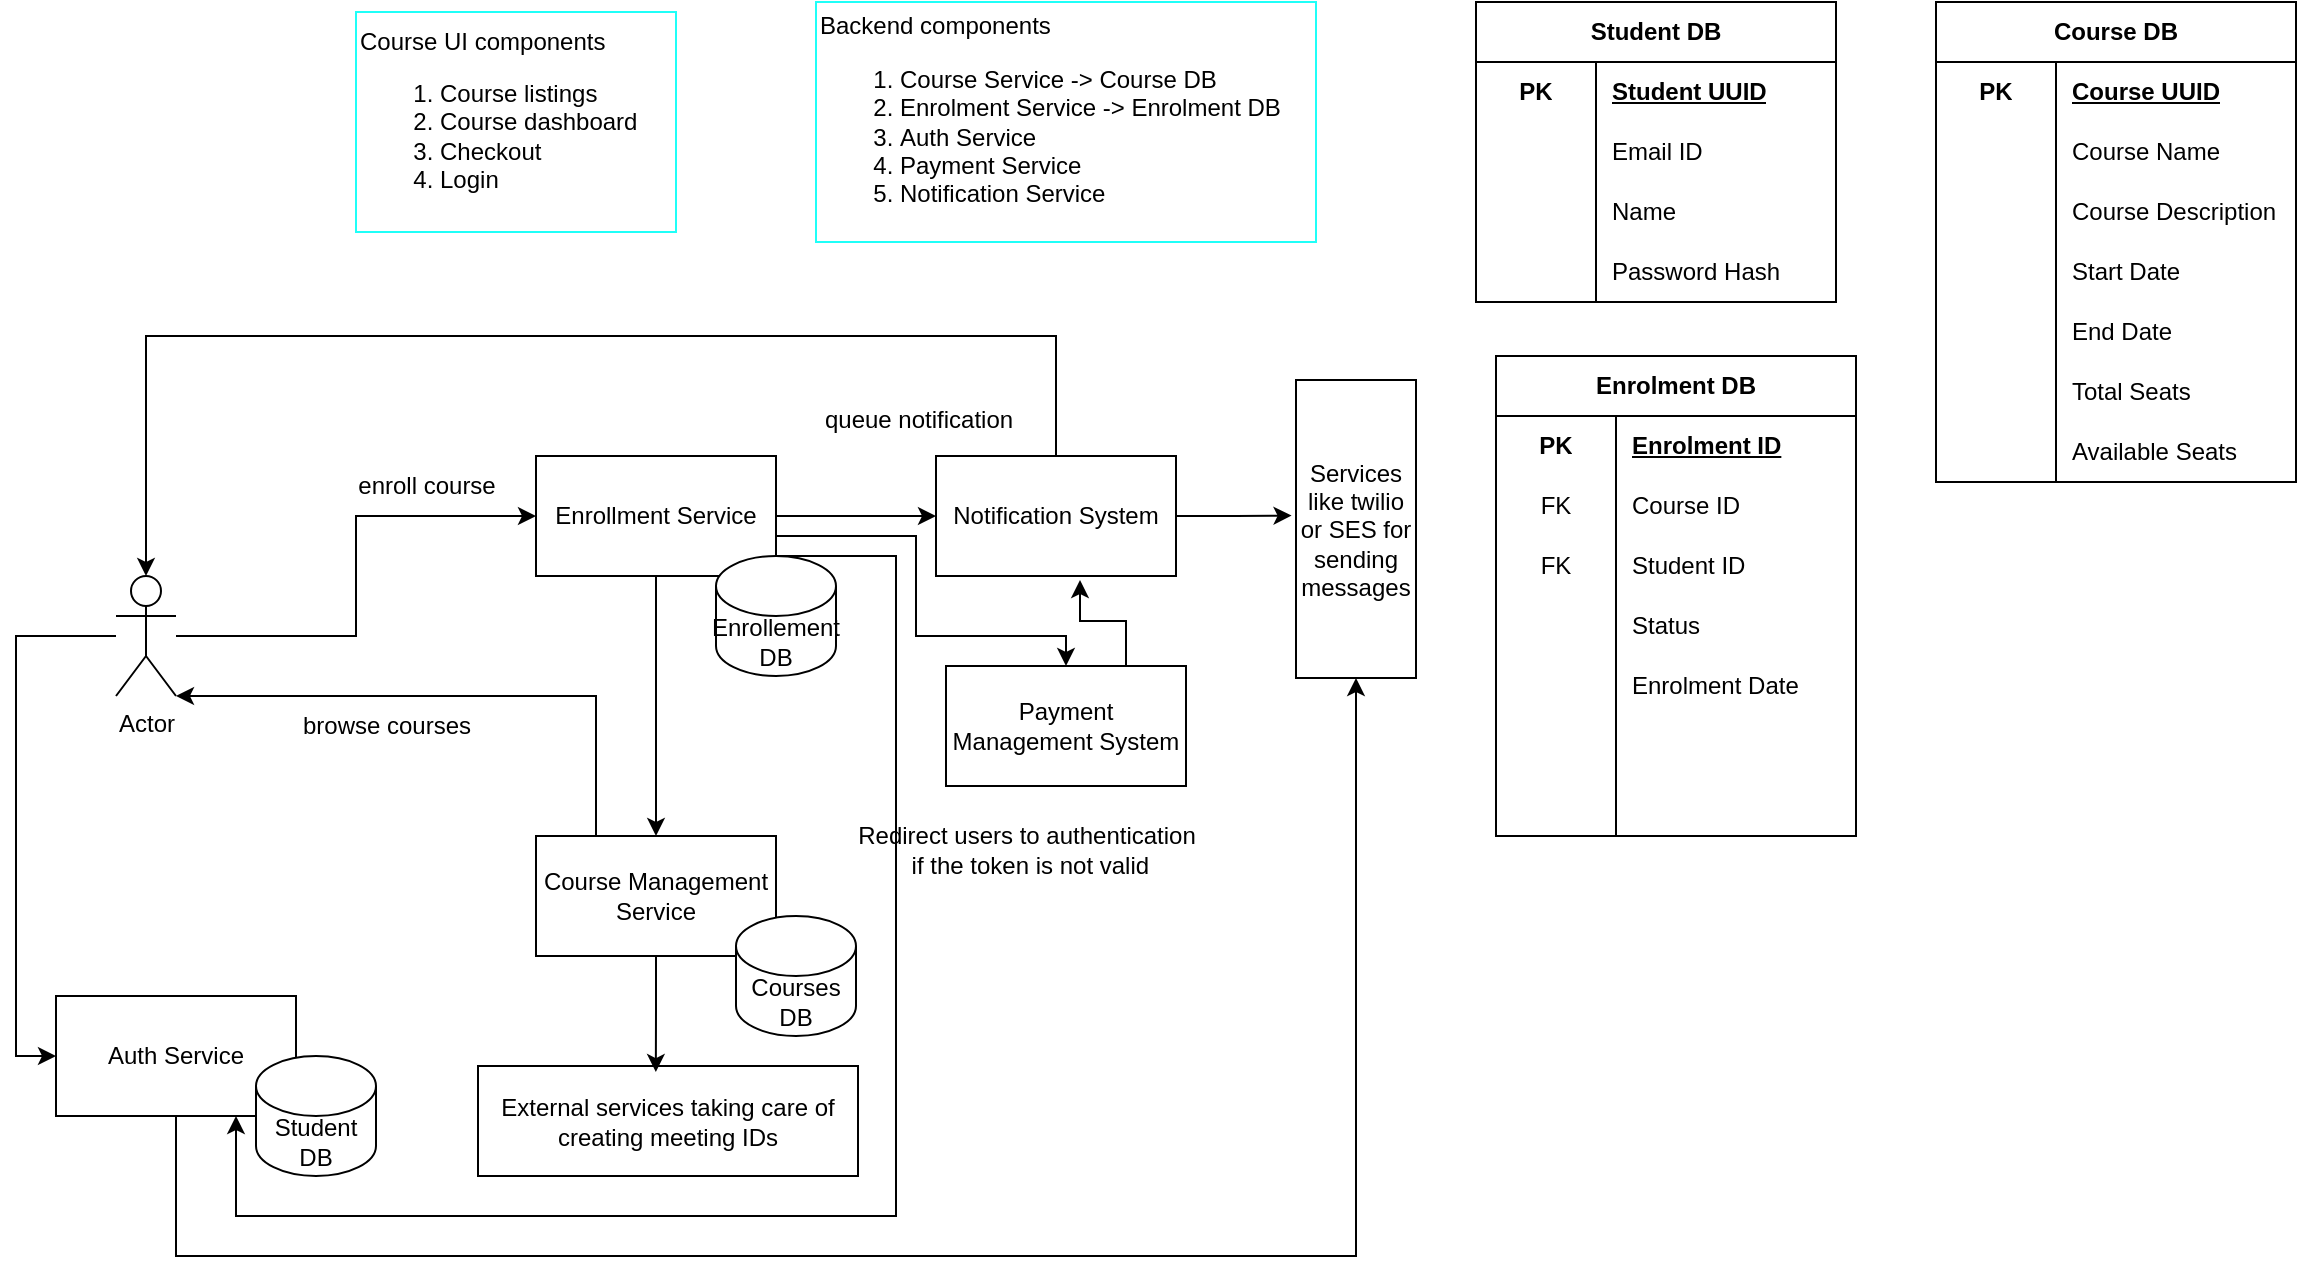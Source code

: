 <mxfile version="24.8.6">
  <diagram name="Page-1" id="m7iHzihGbG0gObyQ4w-n">
    <mxGraphModel dx="1985" dy="665" grid="1" gridSize="10" guides="1" tooltips="1" connect="1" arrows="1" fold="1" page="1" pageScale="1" pageWidth="827" pageHeight="1169" math="0" shadow="0">
      <root>
        <mxCell id="0" />
        <mxCell id="1" parent="0" />
        <mxCell id="3XhUzOHjpU7zTOnsgZtM-4" value="Course UI components&lt;div&gt;&lt;ol&gt;&lt;li&gt;Course listings&lt;/li&gt;&lt;li&gt;Course dashboard&lt;/li&gt;&lt;li&gt;Checkout&lt;/li&gt;&lt;li&gt;Login&lt;/li&gt;&lt;/ol&gt;&lt;/div&gt;" style="text;html=1;align=left;verticalAlign=middle;resizable=0;points=[];autosize=1;strokeColor=#1FFFF8;fillColor=none;" vertex="1" parent="1">
          <mxGeometry x="30" y="28" width="160" height="110" as="geometry" />
        </mxCell>
        <mxCell id="3XhUzOHjpU7zTOnsgZtM-5" value="Backend components&lt;div&gt;&lt;ol&gt;&lt;li&gt;Course Service -&amp;gt; Course DB&lt;/li&gt;&lt;li&gt;Enrolment Service -&amp;gt; Enrolment DB&lt;/li&gt;&lt;li&gt;Auth Service&lt;/li&gt;&lt;li&gt;Payment Service&lt;/li&gt;&lt;li&gt;Notification Service&lt;/li&gt;&lt;/ol&gt;&lt;/div&gt;" style="text;html=1;align=left;verticalAlign=middle;resizable=0;points=[];autosize=1;strokeColor=#1FFFF8;fillColor=none;" vertex="1" parent="1">
          <mxGeometry x="260" y="23" width="250" height="120" as="geometry" />
        </mxCell>
        <mxCell id="3XhUzOHjpU7zTOnsgZtM-14" value="Student DB" style="shape=table;startSize=30;container=1;collapsible=1;childLayout=tableLayout;fixedRows=1;rowLines=0;fontStyle=1;align=center;resizeLast=1;html=1;whiteSpace=wrap;" vertex="1" parent="1">
          <mxGeometry x="590" y="23" width="180" height="150" as="geometry" />
        </mxCell>
        <mxCell id="3XhUzOHjpU7zTOnsgZtM-15" value="" style="shape=tableRow;horizontal=0;startSize=0;swimlaneHead=0;swimlaneBody=0;fillColor=none;collapsible=0;dropTarget=0;points=[[0,0.5],[1,0.5]];portConstraint=eastwest;top=0;left=0;right=0;bottom=0;html=1;" vertex="1" parent="3XhUzOHjpU7zTOnsgZtM-14">
          <mxGeometry y="30" width="180" height="30" as="geometry" />
        </mxCell>
        <mxCell id="3XhUzOHjpU7zTOnsgZtM-16" value="PK" style="shape=partialRectangle;connectable=0;fillColor=none;top=0;left=0;bottom=0;right=0;fontStyle=1;overflow=hidden;html=1;whiteSpace=wrap;" vertex="1" parent="3XhUzOHjpU7zTOnsgZtM-15">
          <mxGeometry width="60" height="30" as="geometry">
            <mxRectangle width="60" height="30" as="alternateBounds" />
          </mxGeometry>
        </mxCell>
        <mxCell id="3XhUzOHjpU7zTOnsgZtM-17" value="Student UUID" style="shape=partialRectangle;connectable=0;fillColor=none;top=0;left=0;bottom=0;right=0;align=left;spacingLeft=6;fontStyle=5;overflow=hidden;html=1;whiteSpace=wrap;" vertex="1" parent="3XhUzOHjpU7zTOnsgZtM-15">
          <mxGeometry x="60" width="120" height="30" as="geometry">
            <mxRectangle width="120" height="30" as="alternateBounds" />
          </mxGeometry>
        </mxCell>
        <mxCell id="3XhUzOHjpU7zTOnsgZtM-21" value="" style="shape=tableRow;horizontal=0;startSize=0;swimlaneHead=0;swimlaneBody=0;fillColor=none;collapsible=0;dropTarget=0;points=[[0,0.5],[1,0.5]];portConstraint=eastwest;top=0;left=0;right=0;bottom=0;html=1;" vertex="1" parent="3XhUzOHjpU7zTOnsgZtM-14">
          <mxGeometry y="60" width="180" height="30" as="geometry" />
        </mxCell>
        <mxCell id="3XhUzOHjpU7zTOnsgZtM-22" value="" style="shape=partialRectangle;connectable=0;fillColor=none;top=0;left=0;bottom=0;right=0;editable=1;overflow=hidden;html=1;whiteSpace=wrap;" vertex="1" parent="3XhUzOHjpU7zTOnsgZtM-21">
          <mxGeometry width="60" height="30" as="geometry">
            <mxRectangle width="60" height="30" as="alternateBounds" />
          </mxGeometry>
        </mxCell>
        <mxCell id="3XhUzOHjpU7zTOnsgZtM-23" value="Email ID" style="shape=partialRectangle;connectable=0;fillColor=none;top=0;left=0;bottom=0;right=0;align=left;spacingLeft=6;overflow=hidden;html=1;whiteSpace=wrap;" vertex="1" parent="3XhUzOHjpU7zTOnsgZtM-21">
          <mxGeometry x="60" width="120" height="30" as="geometry">
            <mxRectangle width="120" height="30" as="alternateBounds" />
          </mxGeometry>
        </mxCell>
        <mxCell id="3XhUzOHjpU7zTOnsgZtM-24" value="" style="shape=tableRow;horizontal=0;startSize=0;swimlaneHead=0;swimlaneBody=0;fillColor=none;collapsible=0;dropTarget=0;points=[[0,0.5],[1,0.5]];portConstraint=eastwest;top=0;left=0;right=0;bottom=0;html=1;" vertex="1" parent="3XhUzOHjpU7zTOnsgZtM-14">
          <mxGeometry y="90" width="180" height="30" as="geometry" />
        </mxCell>
        <mxCell id="3XhUzOHjpU7zTOnsgZtM-25" value="" style="shape=partialRectangle;connectable=0;fillColor=none;top=0;left=0;bottom=0;right=0;editable=1;overflow=hidden;html=1;whiteSpace=wrap;" vertex="1" parent="3XhUzOHjpU7zTOnsgZtM-24">
          <mxGeometry width="60" height="30" as="geometry">
            <mxRectangle width="60" height="30" as="alternateBounds" />
          </mxGeometry>
        </mxCell>
        <mxCell id="3XhUzOHjpU7zTOnsgZtM-26" value="Name" style="shape=partialRectangle;connectable=0;fillColor=none;top=0;left=0;bottom=0;right=0;align=left;spacingLeft=6;overflow=hidden;html=1;whiteSpace=wrap;" vertex="1" parent="3XhUzOHjpU7zTOnsgZtM-24">
          <mxGeometry x="60" width="120" height="30" as="geometry">
            <mxRectangle width="120" height="30" as="alternateBounds" />
          </mxGeometry>
        </mxCell>
        <mxCell id="3XhUzOHjpU7zTOnsgZtM-29" style="shape=tableRow;horizontal=0;startSize=0;swimlaneHead=0;swimlaneBody=0;fillColor=none;collapsible=0;dropTarget=0;points=[[0,0.5],[1,0.5]];portConstraint=eastwest;top=0;left=0;right=0;bottom=0;html=1;" vertex="1" parent="3XhUzOHjpU7zTOnsgZtM-14">
          <mxGeometry y="120" width="180" height="30" as="geometry" />
        </mxCell>
        <mxCell id="3XhUzOHjpU7zTOnsgZtM-30" style="shape=partialRectangle;connectable=0;fillColor=none;top=0;left=0;bottom=0;right=0;editable=1;overflow=hidden;html=1;whiteSpace=wrap;" vertex="1" parent="3XhUzOHjpU7zTOnsgZtM-29">
          <mxGeometry width="60" height="30" as="geometry">
            <mxRectangle width="60" height="30" as="alternateBounds" />
          </mxGeometry>
        </mxCell>
        <mxCell id="3XhUzOHjpU7zTOnsgZtM-31" value="Password Hash" style="shape=partialRectangle;connectable=0;fillColor=none;top=0;left=0;bottom=0;right=0;align=left;spacingLeft=6;overflow=hidden;html=1;whiteSpace=wrap;" vertex="1" parent="3XhUzOHjpU7zTOnsgZtM-29">
          <mxGeometry x="60" width="120" height="30" as="geometry">
            <mxRectangle width="120" height="30" as="alternateBounds" />
          </mxGeometry>
        </mxCell>
        <mxCell id="3XhUzOHjpU7zTOnsgZtM-32" value="Course DB" style="shape=table;startSize=30;container=1;collapsible=1;childLayout=tableLayout;fixedRows=1;rowLines=0;fontStyle=1;align=center;resizeLast=1;html=1;whiteSpace=wrap;" vertex="1" parent="1">
          <mxGeometry x="820" y="23" width="180" height="240" as="geometry" />
        </mxCell>
        <mxCell id="3XhUzOHjpU7zTOnsgZtM-33" value="" style="shape=tableRow;horizontal=0;startSize=0;swimlaneHead=0;swimlaneBody=0;fillColor=none;collapsible=0;dropTarget=0;points=[[0,0.5],[1,0.5]];portConstraint=eastwest;top=0;left=0;right=0;bottom=0;html=1;" vertex="1" parent="3XhUzOHjpU7zTOnsgZtM-32">
          <mxGeometry y="30" width="180" height="30" as="geometry" />
        </mxCell>
        <mxCell id="3XhUzOHjpU7zTOnsgZtM-34" value="PK" style="shape=partialRectangle;connectable=0;fillColor=none;top=0;left=0;bottom=0;right=0;fontStyle=1;overflow=hidden;html=1;whiteSpace=wrap;" vertex="1" parent="3XhUzOHjpU7zTOnsgZtM-33">
          <mxGeometry width="60" height="30" as="geometry">
            <mxRectangle width="60" height="30" as="alternateBounds" />
          </mxGeometry>
        </mxCell>
        <mxCell id="3XhUzOHjpU7zTOnsgZtM-35" value="Course UUID" style="shape=partialRectangle;connectable=0;fillColor=none;top=0;left=0;bottom=0;right=0;align=left;spacingLeft=6;fontStyle=5;overflow=hidden;html=1;whiteSpace=wrap;" vertex="1" parent="3XhUzOHjpU7zTOnsgZtM-33">
          <mxGeometry x="60" width="120" height="30" as="geometry">
            <mxRectangle width="120" height="30" as="alternateBounds" />
          </mxGeometry>
        </mxCell>
        <mxCell id="3XhUzOHjpU7zTOnsgZtM-36" value="" style="shape=tableRow;horizontal=0;startSize=0;swimlaneHead=0;swimlaneBody=0;fillColor=none;collapsible=0;dropTarget=0;points=[[0,0.5],[1,0.5]];portConstraint=eastwest;top=0;left=0;right=0;bottom=0;html=1;" vertex="1" parent="3XhUzOHjpU7zTOnsgZtM-32">
          <mxGeometry y="60" width="180" height="30" as="geometry" />
        </mxCell>
        <mxCell id="3XhUzOHjpU7zTOnsgZtM-37" value="" style="shape=partialRectangle;connectable=0;fillColor=none;top=0;left=0;bottom=0;right=0;editable=1;overflow=hidden;html=1;whiteSpace=wrap;" vertex="1" parent="3XhUzOHjpU7zTOnsgZtM-36">
          <mxGeometry width="60" height="30" as="geometry">
            <mxRectangle width="60" height="30" as="alternateBounds" />
          </mxGeometry>
        </mxCell>
        <mxCell id="3XhUzOHjpU7zTOnsgZtM-38" value="Course Name" style="shape=partialRectangle;connectable=0;fillColor=none;top=0;left=0;bottom=0;right=0;align=left;spacingLeft=6;overflow=hidden;html=1;whiteSpace=wrap;" vertex="1" parent="3XhUzOHjpU7zTOnsgZtM-36">
          <mxGeometry x="60" width="120" height="30" as="geometry">
            <mxRectangle width="120" height="30" as="alternateBounds" />
          </mxGeometry>
        </mxCell>
        <mxCell id="3XhUzOHjpU7zTOnsgZtM-39" value="" style="shape=tableRow;horizontal=0;startSize=0;swimlaneHead=0;swimlaneBody=0;fillColor=none;collapsible=0;dropTarget=0;points=[[0,0.5],[1,0.5]];portConstraint=eastwest;top=0;left=0;right=0;bottom=0;html=1;" vertex="1" parent="3XhUzOHjpU7zTOnsgZtM-32">
          <mxGeometry y="90" width="180" height="30" as="geometry" />
        </mxCell>
        <mxCell id="3XhUzOHjpU7zTOnsgZtM-40" value="" style="shape=partialRectangle;connectable=0;fillColor=none;top=0;left=0;bottom=0;right=0;editable=1;overflow=hidden;html=1;whiteSpace=wrap;" vertex="1" parent="3XhUzOHjpU7zTOnsgZtM-39">
          <mxGeometry width="60" height="30" as="geometry">
            <mxRectangle width="60" height="30" as="alternateBounds" />
          </mxGeometry>
        </mxCell>
        <mxCell id="3XhUzOHjpU7zTOnsgZtM-41" value="Course Description" style="shape=partialRectangle;connectable=0;fillColor=none;top=0;left=0;bottom=0;right=0;align=left;spacingLeft=6;overflow=hidden;html=1;whiteSpace=wrap;" vertex="1" parent="3XhUzOHjpU7zTOnsgZtM-39">
          <mxGeometry x="60" width="120" height="30" as="geometry">
            <mxRectangle width="120" height="30" as="alternateBounds" />
          </mxGeometry>
        </mxCell>
        <mxCell id="3XhUzOHjpU7zTOnsgZtM-42" style="shape=tableRow;horizontal=0;startSize=0;swimlaneHead=0;swimlaneBody=0;fillColor=none;collapsible=0;dropTarget=0;points=[[0,0.5],[1,0.5]];portConstraint=eastwest;top=0;left=0;right=0;bottom=0;html=1;" vertex="1" parent="3XhUzOHjpU7zTOnsgZtM-32">
          <mxGeometry y="120" width="180" height="30" as="geometry" />
        </mxCell>
        <mxCell id="3XhUzOHjpU7zTOnsgZtM-43" style="shape=partialRectangle;connectable=0;fillColor=none;top=0;left=0;bottom=0;right=0;editable=1;overflow=hidden;html=1;whiteSpace=wrap;" vertex="1" parent="3XhUzOHjpU7zTOnsgZtM-42">
          <mxGeometry width="60" height="30" as="geometry">
            <mxRectangle width="60" height="30" as="alternateBounds" />
          </mxGeometry>
        </mxCell>
        <mxCell id="3XhUzOHjpU7zTOnsgZtM-44" value="Start Date" style="shape=partialRectangle;connectable=0;fillColor=none;top=0;left=0;bottom=0;right=0;align=left;spacingLeft=6;overflow=hidden;html=1;whiteSpace=wrap;" vertex="1" parent="3XhUzOHjpU7zTOnsgZtM-42">
          <mxGeometry x="60" width="120" height="30" as="geometry">
            <mxRectangle width="120" height="30" as="alternateBounds" />
          </mxGeometry>
        </mxCell>
        <mxCell id="3XhUzOHjpU7zTOnsgZtM-45" style="shape=tableRow;horizontal=0;startSize=0;swimlaneHead=0;swimlaneBody=0;fillColor=none;collapsible=0;dropTarget=0;points=[[0,0.5],[1,0.5]];portConstraint=eastwest;top=0;left=0;right=0;bottom=0;html=1;" vertex="1" parent="3XhUzOHjpU7zTOnsgZtM-32">
          <mxGeometry y="150" width="180" height="30" as="geometry" />
        </mxCell>
        <mxCell id="3XhUzOHjpU7zTOnsgZtM-46" style="shape=partialRectangle;connectable=0;fillColor=none;top=0;left=0;bottom=0;right=0;editable=1;overflow=hidden;html=1;whiteSpace=wrap;" vertex="1" parent="3XhUzOHjpU7zTOnsgZtM-45">
          <mxGeometry width="60" height="30" as="geometry">
            <mxRectangle width="60" height="30" as="alternateBounds" />
          </mxGeometry>
        </mxCell>
        <mxCell id="3XhUzOHjpU7zTOnsgZtM-47" value="End Date" style="shape=partialRectangle;connectable=0;fillColor=none;top=0;left=0;bottom=0;right=0;align=left;spacingLeft=6;overflow=hidden;html=1;whiteSpace=wrap;" vertex="1" parent="3XhUzOHjpU7zTOnsgZtM-45">
          <mxGeometry x="60" width="120" height="30" as="geometry">
            <mxRectangle width="120" height="30" as="alternateBounds" />
          </mxGeometry>
        </mxCell>
        <mxCell id="3XhUzOHjpU7zTOnsgZtM-51" style="shape=tableRow;horizontal=0;startSize=0;swimlaneHead=0;swimlaneBody=0;fillColor=none;collapsible=0;dropTarget=0;points=[[0,0.5],[1,0.5]];portConstraint=eastwest;top=0;left=0;right=0;bottom=0;html=1;" vertex="1" parent="3XhUzOHjpU7zTOnsgZtM-32">
          <mxGeometry y="180" width="180" height="30" as="geometry" />
        </mxCell>
        <mxCell id="3XhUzOHjpU7zTOnsgZtM-52" style="shape=partialRectangle;connectable=0;fillColor=none;top=0;left=0;bottom=0;right=0;editable=1;overflow=hidden;html=1;whiteSpace=wrap;" vertex="1" parent="3XhUzOHjpU7zTOnsgZtM-51">
          <mxGeometry width="60" height="30" as="geometry">
            <mxRectangle width="60" height="30" as="alternateBounds" />
          </mxGeometry>
        </mxCell>
        <mxCell id="3XhUzOHjpU7zTOnsgZtM-53" value="Total Seats" style="shape=partialRectangle;connectable=0;fillColor=none;top=0;left=0;bottom=0;right=0;align=left;spacingLeft=6;overflow=hidden;html=1;whiteSpace=wrap;" vertex="1" parent="3XhUzOHjpU7zTOnsgZtM-51">
          <mxGeometry x="60" width="120" height="30" as="geometry">
            <mxRectangle width="120" height="30" as="alternateBounds" />
          </mxGeometry>
        </mxCell>
        <mxCell id="3XhUzOHjpU7zTOnsgZtM-54" style="shape=tableRow;horizontal=0;startSize=0;swimlaneHead=0;swimlaneBody=0;fillColor=none;collapsible=0;dropTarget=0;points=[[0,0.5],[1,0.5]];portConstraint=eastwest;top=0;left=0;right=0;bottom=0;html=1;" vertex="1" parent="3XhUzOHjpU7zTOnsgZtM-32">
          <mxGeometry y="210" width="180" height="30" as="geometry" />
        </mxCell>
        <mxCell id="3XhUzOHjpU7zTOnsgZtM-55" style="shape=partialRectangle;connectable=0;fillColor=none;top=0;left=0;bottom=0;right=0;editable=1;overflow=hidden;html=1;whiteSpace=wrap;" vertex="1" parent="3XhUzOHjpU7zTOnsgZtM-54">
          <mxGeometry width="60" height="30" as="geometry">
            <mxRectangle width="60" height="30" as="alternateBounds" />
          </mxGeometry>
        </mxCell>
        <mxCell id="3XhUzOHjpU7zTOnsgZtM-56" value="Available Seats" style="shape=partialRectangle;connectable=0;fillColor=none;top=0;left=0;bottom=0;right=0;align=left;spacingLeft=6;overflow=hidden;html=1;whiteSpace=wrap;" vertex="1" parent="3XhUzOHjpU7zTOnsgZtM-54">
          <mxGeometry x="60" width="120" height="30" as="geometry">
            <mxRectangle width="120" height="30" as="alternateBounds" />
          </mxGeometry>
        </mxCell>
        <mxCell id="3XhUzOHjpU7zTOnsgZtM-57" value="Enrolment DB" style="shape=table;startSize=30;container=1;collapsible=1;childLayout=tableLayout;fixedRows=1;rowLines=0;fontStyle=1;align=center;resizeLast=1;html=1;whiteSpace=wrap;flipH=1;" vertex="1" parent="1">
          <mxGeometry x="600" y="200" width="180" height="240" as="geometry" />
        </mxCell>
        <mxCell id="3XhUzOHjpU7zTOnsgZtM-58" value="" style="shape=tableRow;horizontal=0;startSize=0;swimlaneHead=0;swimlaneBody=0;fillColor=none;collapsible=0;dropTarget=0;points=[[0,0.5],[1,0.5]];portConstraint=eastwest;top=0;left=0;right=0;bottom=0;html=1;" vertex="1" parent="3XhUzOHjpU7zTOnsgZtM-57">
          <mxGeometry y="30" width="180" height="30" as="geometry" />
        </mxCell>
        <mxCell id="3XhUzOHjpU7zTOnsgZtM-59" value="PK" style="shape=partialRectangle;connectable=0;fillColor=none;top=0;left=0;bottom=0;right=0;fontStyle=1;overflow=hidden;html=1;whiteSpace=wrap;" vertex="1" parent="3XhUzOHjpU7zTOnsgZtM-58">
          <mxGeometry width="60" height="30" as="geometry">
            <mxRectangle width="60" height="30" as="alternateBounds" />
          </mxGeometry>
        </mxCell>
        <mxCell id="3XhUzOHjpU7zTOnsgZtM-60" value="Enrolment ID" style="shape=partialRectangle;connectable=0;fillColor=none;top=0;left=0;bottom=0;right=0;align=left;spacingLeft=6;fontStyle=5;overflow=hidden;html=1;whiteSpace=wrap;" vertex="1" parent="3XhUzOHjpU7zTOnsgZtM-58">
          <mxGeometry x="60" width="120" height="30" as="geometry">
            <mxRectangle width="120" height="30" as="alternateBounds" />
          </mxGeometry>
        </mxCell>
        <mxCell id="3XhUzOHjpU7zTOnsgZtM-61" value="" style="shape=tableRow;horizontal=0;startSize=0;swimlaneHead=0;swimlaneBody=0;fillColor=none;collapsible=0;dropTarget=0;points=[[0,0.5],[1,0.5]];portConstraint=eastwest;top=0;left=0;right=0;bottom=0;html=1;" vertex="1" parent="3XhUzOHjpU7zTOnsgZtM-57">
          <mxGeometry y="60" width="180" height="30" as="geometry" />
        </mxCell>
        <mxCell id="3XhUzOHjpU7zTOnsgZtM-62" value="FK" style="shape=partialRectangle;connectable=0;fillColor=none;top=0;left=0;bottom=0;right=0;editable=1;overflow=hidden;html=1;whiteSpace=wrap;" vertex="1" parent="3XhUzOHjpU7zTOnsgZtM-61">
          <mxGeometry width="60" height="30" as="geometry">
            <mxRectangle width="60" height="30" as="alternateBounds" />
          </mxGeometry>
        </mxCell>
        <mxCell id="3XhUzOHjpU7zTOnsgZtM-63" value="Course ID" style="shape=partialRectangle;connectable=0;fillColor=none;top=0;left=0;bottom=0;right=0;align=left;spacingLeft=6;overflow=hidden;html=1;whiteSpace=wrap;" vertex="1" parent="3XhUzOHjpU7zTOnsgZtM-61">
          <mxGeometry x="60" width="120" height="30" as="geometry">
            <mxRectangle width="120" height="30" as="alternateBounds" />
          </mxGeometry>
        </mxCell>
        <mxCell id="3XhUzOHjpU7zTOnsgZtM-64" value="" style="shape=tableRow;horizontal=0;startSize=0;swimlaneHead=0;swimlaneBody=0;fillColor=none;collapsible=0;dropTarget=0;points=[[0,0.5],[1,0.5]];portConstraint=eastwest;top=0;left=0;right=0;bottom=0;html=1;" vertex="1" parent="3XhUzOHjpU7zTOnsgZtM-57">
          <mxGeometry y="90" width="180" height="30" as="geometry" />
        </mxCell>
        <mxCell id="3XhUzOHjpU7zTOnsgZtM-65" value="FK" style="shape=partialRectangle;connectable=0;fillColor=none;top=0;left=0;bottom=0;right=0;editable=1;overflow=hidden;html=1;whiteSpace=wrap;" vertex="1" parent="3XhUzOHjpU7zTOnsgZtM-64">
          <mxGeometry width="60" height="30" as="geometry">
            <mxRectangle width="60" height="30" as="alternateBounds" />
          </mxGeometry>
        </mxCell>
        <mxCell id="3XhUzOHjpU7zTOnsgZtM-66" value="Student ID" style="shape=partialRectangle;connectable=0;fillColor=none;top=0;left=0;bottom=0;right=0;align=left;spacingLeft=6;overflow=hidden;html=1;whiteSpace=wrap;" vertex="1" parent="3XhUzOHjpU7zTOnsgZtM-64">
          <mxGeometry x="60" width="120" height="30" as="geometry">
            <mxRectangle width="120" height="30" as="alternateBounds" />
          </mxGeometry>
        </mxCell>
        <mxCell id="3XhUzOHjpU7zTOnsgZtM-67" style="shape=tableRow;horizontal=0;startSize=0;swimlaneHead=0;swimlaneBody=0;fillColor=none;collapsible=0;dropTarget=0;points=[[0,0.5],[1,0.5]];portConstraint=eastwest;top=0;left=0;right=0;bottom=0;html=1;" vertex="1" parent="3XhUzOHjpU7zTOnsgZtM-57">
          <mxGeometry y="120" width="180" height="30" as="geometry" />
        </mxCell>
        <mxCell id="3XhUzOHjpU7zTOnsgZtM-68" style="shape=partialRectangle;connectable=0;fillColor=none;top=0;left=0;bottom=0;right=0;editable=1;overflow=hidden;html=1;whiteSpace=wrap;" vertex="1" parent="3XhUzOHjpU7zTOnsgZtM-67">
          <mxGeometry width="60" height="30" as="geometry">
            <mxRectangle width="60" height="30" as="alternateBounds" />
          </mxGeometry>
        </mxCell>
        <mxCell id="3XhUzOHjpU7zTOnsgZtM-69" value="Status" style="shape=partialRectangle;connectable=0;fillColor=none;top=0;left=0;bottom=0;right=0;align=left;spacingLeft=6;overflow=hidden;html=1;whiteSpace=wrap;" vertex="1" parent="3XhUzOHjpU7zTOnsgZtM-67">
          <mxGeometry x="60" width="120" height="30" as="geometry">
            <mxRectangle width="120" height="30" as="alternateBounds" />
          </mxGeometry>
        </mxCell>
        <mxCell id="3XhUzOHjpU7zTOnsgZtM-70" style="shape=tableRow;horizontal=0;startSize=0;swimlaneHead=0;swimlaneBody=0;fillColor=none;collapsible=0;dropTarget=0;points=[[0,0.5],[1,0.5]];portConstraint=eastwest;top=0;left=0;right=0;bottom=0;html=1;" vertex="1" parent="3XhUzOHjpU7zTOnsgZtM-57">
          <mxGeometry y="150" width="180" height="30" as="geometry" />
        </mxCell>
        <mxCell id="3XhUzOHjpU7zTOnsgZtM-71" style="shape=partialRectangle;connectable=0;fillColor=none;top=0;left=0;bottom=0;right=0;editable=1;overflow=hidden;html=1;whiteSpace=wrap;" vertex="1" parent="3XhUzOHjpU7zTOnsgZtM-70">
          <mxGeometry width="60" height="30" as="geometry">
            <mxRectangle width="60" height="30" as="alternateBounds" />
          </mxGeometry>
        </mxCell>
        <mxCell id="3XhUzOHjpU7zTOnsgZtM-72" value="Enrolment Date" style="shape=partialRectangle;connectable=0;fillColor=none;top=0;left=0;bottom=0;right=0;align=left;spacingLeft=6;overflow=hidden;html=1;whiteSpace=wrap;" vertex="1" parent="3XhUzOHjpU7zTOnsgZtM-70">
          <mxGeometry x="60" width="120" height="30" as="geometry">
            <mxRectangle width="120" height="30" as="alternateBounds" />
          </mxGeometry>
        </mxCell>
        <mxCell id="3XhUzOHjpU7zTOnsgZtM-73" style="shape=tableRow;horizontal=0;startSize=0;swimlaneHead=0;swimlaneBody=0;fillColor=none;collapsible=0;dropTarget=0;points=[[0,0.5],[1,0.5]];portConstraint=eastwest;top=0;left=0;right=0;bottom=0;html=1;" vertex="1" parent="3XhUzOHjpU7zTOnsgZtM-57">
          <mxGeometry y="180" width="180" height="30" as="geometry" />
        </mxCell>
        <mxCell id="3XhUzOHjpU7zTOnsgZtM-74" value="" style="shape=partialRectangle;connectable=0;fillColor=none;top=0;left=0;bottom=0;right=0;editable=1;overflow=hidden;html=1;whiteSpace=wrap;" vertex="1" parent="3XhUzOHjpU7zTOnsgZtM-73">
          <mxGeometry width="60" height="30" as="geometry">
            <mxRectangle width="60" height="30" as="alternateBounds" />
          </mxGeometry>
        </mxCell>
        <mxCell id="3XhUzOHjpU7zTOnsgZtM-75" value="" style="shape=partialRectangle;connectable=0;fillColor=none;top=0;left=0;bottom=0;right=0;align=left;spacingLeft=6;overflow=hidden;html=1;whiteSpace=wrap;" vertex="1" parent="3XhUzOHjpU7zTOnsgZtM-73">
          <mxGeometry x="60" width="120" height="30" as="geometry">
            <mxRectangle width="120" height="30" as="alternateBounds" />
          </mxGeometry>
        </mxCell>
        <mxCell id="3XhUzOHjpU7zTOnsgZtM-76" style="shape=tableRow;horizontal=0;startSize=0;swimlaneHead=0;swimlaneBody=0;fillColor=none;collapsible=0;dropTarget=0;points=[[0,0.5],[1,0.5]];portConstraint=eastwest;top=0;left=0;right=0;bottom=0;html=1;" vertex="1" parent="3XhUzOHjpU7zTOnsgZtM-57">
          <mxGeometry y="210" width="180" height="30" as="geometry" />
        </mxCell>
        <mxCell id="3XhUzOHjpU7zTOnsgZtM-77" style="shape=partialRectangle;connectable=0;fillColor=none;top=0;left=0;bottom=0;right=0;editable=1;overflow=hidden;html=1;whiteSpace=wrap;" vertex="1" parent="3XhUzOHjpU7zTOnsgZtM-76">
          <mxGeometry width="60" height="30" as="geometry">
            <mxRectangle width="60" height="30" as="alternateBounds" />
          </mxGeometry>
        </mxCell>
        <mxCell id="3XhUzOHjpU7zTOnsgZtM-78" value="" style="shape=partialRectangle;connectable=0;fillColor=none;top=0;left=0;bottom=0;right=0;align=left;spacingLeft=6;overflow=hidden;html=1;whiteSpace=wrap;" vertex="1" parent="3XhUzOHjpU7zTOnsgZtM-76">
          <mxGeometry x="60" width="120" height="30" as="geometry">
            <mxRectangle width="120" height="30" as="alternateBounds" />
          </mxGeometry>
        </mxCell>
        <mxCell id="3XhUzOHjpU7zTOnsgZtM-100" style="edgeStyle=orthogonalEdgeStyle;rounded=0;orthogonalLoop=1;jettySize=auto;html=1;entryX=0;entryY=0.5;entryDx=0;entryDy=0;" edge="1" parent="1" source="3XhUzOHjpU7zTOnsgZtM-93" target="3XhUzOHjpU7zTOnsgZtM-96">
          <mxGeometry relative="1" as="geometry" />
        </mxCell>
        <mxCell id="3XhUzOHjpU7zTOnsgZtM-102" style="edgeStyle=orthogonalEdgeStyle;rounded=0;orthogonalLoop=1;jettySize=auto;html=1;entryX=0;entryY=0.5;entryDx=0;entryDy=0;" edge="1" parent="1" source="3XhUzOHjpU7zTOnsgZtM-93" target="3XhUzOHjpU7zTOnsgZtM-101">
          <mxGeometry relative="1" as="geometry">
            <Array as="points">
              <mxPoint x="-140" y="340" />
              <mxPoint x="-140" y="550" />
            </Array>
          </mxGeometry>
        </mxCell>
        <mxCell id="3XhUzOHjpU7zTOnsgZtM-93" value="Actor" style="shape=umlActor;verticalLabelPosition=bottom;verticalAlign=top;html=1;outlineConnect=0;" vertex="1" parent="1">
          <mxGeometry x="-90" y="310" width="30" height="60" as="geometry" />
        </mxCell>
        <mxCell id="3XhUzOHjpU7zTOnsgZtM-98" style="edgeStyle=orthogonalEdgeStyle;rounded=0;orthogonalLoop=1;jettySize=auto;html=1;" edge="1" parent="1" source="3XhUzOHjpU7zTOnsgZtM-96" target="3XhUzOHjpU7zTOnsgZtM-97">
          <mxGeometry relative="1" as="geometry" />
        </mxCell>
        <mxCell id="3XhUzOHjpU7zTOnsgZtM-104" style="edgeStyle=orthogonalEdgeStyle;rounded=0;orthogonalLoop=1;jettySize=auto;html=1;entryX=0;entryY=0.5;entryDx=0;entryDy=0;" edge="1" parent="1" source="3XhUzOHjpU7zTOnsgZtM-96" target="3XhUzOHjpU7zTOnsgZtM-103">
          <mxGeometry relative="1" as="geometry" />
        </mxCell>
        <mxCell id="3XhUzOHjpU7zTOnsgZtM-123" style="edgeStyle=orthogonalEdgeStyle;rounded=0;orthogonalLoop=1;jettySize=auto;html=1;entryX=0.75;entryY=1;entryDx=0;entryDy=0;" edge="1" parent="1" source="3XhUzOHjpU7zTOnsgZtM-96" target="3XhUzOHjpU7zTOnsgZtM-101">
          <mxGeometry relative="1" as="geometry">
            <Array as="points">
              <mxPoint x="300" y="300" />
              <mxPoint x="300" y="630" />
              <mxPoint x="-30" y="630" />
            </Array>
          </mxGeometry>
        </mxCell>
        <mxCell id="3XhUzOHjpU7zTOnsgZtM-130" style="edgeStyle=orthogonalEdgeStyle;rounded=0;orthogonalLoop=1;jettySize=auto;html=1;entryX=0.5;entryY=0;entryDx=0;entryDy=0;" edge="1" parent="1" source="3XhUzOHjpU7zTOnsgZtM-96" target="3XhUzOHjpU7zTOnsgZtM-129">
          <mxGeometry relative="1" as="geometry">
            <Array as="points">
              <mxPoint x="310" y="290" />
              <mxPoint x="310" y="340" />
              <mxPoint x="385" y="340" />
            </Array>
          </mxGeometry>
        </mxCell>
        <mxCell id="3XhUzOHjpU7zTOnsgZtM-96" value="Enrollment Service" style="rounded=0;whiteSpace=wrap;html=1;" vertex="1" parent="1">
          <mxGeometry x="120" y="250" width="120" height="60" as="geometry" />
        </mxCell>
        <mxCell id="3XhUzOHjpU7zTOnsgZtM-97" value="Course Management Service" style="rounded=0;whiteSpace=wrap;html=1;" vertex="1" parent="1">
          <mxGeometry x="120" y="440" width="120" height="60" as="geometry" />
        </mxCell>
        <mxCell id="3XhUzOHjpU7zTOnsgZtM-122" style="edgeStyle=orthogonalEdgeStyle;rounded=0;orthogonalLoop=1;jettySize=auto;html=1;entryX=0.5;entryY=1;entryDx=0;entryDy=0;" edge="1" parent="1" source="3XhUzOHjpU7zTOnsgZtM-101" target="3XhUzOHjpU7zTOnsgZtM-118">
          <mxGeometry relative="1" as="geometry">
            <Array as="points">
              <mxPoint x="-60" y="650" />
              <mxPoint x="530" y="650" />
            </Array>
          </mxGeometry>
        </mxCell>
        <mxCell id="3XhUzOHjpU7zTOnsgZtM-101" value="Auth Service" style="rounded=0;whiteSpace=wrap;html=1;" vertex="1" parent="1">
          <mxGeometry x="-120" y="520" width="120" height="60" as="geometry" />
        </mxCell>
        <mxCell id="3XhUzOHjpU7zTOnsgZtM-103" value="Notification System" style="rounded=0;whiteSpace=wrap;html=1;" vertex="1" parent="1">
          <mxGeometry x="320" y="250" width="120" height="60" as="geometry" />
        </mxCell>
        <mxCell id="3XhUzOHjpU7zTOnsgZtM-105" style="edgeStyle=orthogonalEdgeStyle;rounded=0;orthogonalLoop=1;jettySize=auto;html=1;entryX=0.5;entryY=0;entryDx=0;entryDy=0;entryPerimeter=0;" edge="1" parent="1" source="3XhUzOHjpU7zTOnsgZtM-103" target="3XhUzOHjpU7zTOnsgZtM-93">
          <mxGeometry relative="1" as="geometry">
            <Array as="points">
              <mxPoint x="380" y="190" />
              <mxPoint x="-75" y="190" />
            </Array>
          </mxGeometry>
        </mxCell>
        <mxCell id="3XhUzOHjpU7zTOnsgZtM-106" value="Courses DB" style="shape=cylinder3;whiteSpace=wrap;html=1;boundedLbl=1;backgroundOutline=1;size=15;" vertex="1" parent="1">
          <mxGeometry x="220" y="480" width="60" height="60" as="geometry" />
        </mxCell>
        <mxCell id="3XhUzOHjpU7zTOnsgZtM-107" value="Enrollement DB" style="shape=cylinder3;whiteSpace=wrap;html=1;boundedLbl=1;backgroundOutline=1;size=15;" vertex="1" parent="1">
          <mxGeometry x="210" y="300" width="60" height="60" as="geometry" />
        </mxCell>
        <mxCell id="3XhUzOHjpU7zTOnsgZtM-109" style="edgeStyle=orthogonalEdgeStyle;rounded=0;orthogonalLoop=1;jettySize=auto;html=1;entryX=1;entryY=1;entryDx=0;entryDy=0;entryPerimeter=0;" edge="1" parent="1" source="3XhUzOHjpU7zTOnsgZtM-97" target="3XhUzOHjpU7zTOnsgZtM-93">
          <mxGeometry relative="1" as="geometry">
            <Array as="points">
              <mxPoint x="150" y="370" />
            </Array>
          </mxGeometry>
        </mxCell>
        <mxCell id="3XhUzOHjpU7zTOnsgZtM-110" value="browse courses" style="text;html=1;align=center;verticalAlign=middle;resizable=0;points=[];autosize=1;strokeColor=none;fillColor=none;" vertex="1" parent="1">
          <mxGeometry x="-10" y="370" width="110" height="30" as="geometry" />
        </mxCell>
        <mxCell id="3XhUzOHjpU7zTOnsgZtM-111" value="enroll course" style="text;html=1;align=center;verticalAlign=middle;resizable=0;points=[];autosize=1;strokeColor=none;fillColor=none;" vertex="1" parent="1">
          <mxGeometry x="20" y="250" width="90" height="30" as="geometry" />
        </mxCell>
        <mxCell id="3XhUzOHjpU7zTOnsgZtM-112" value="queue notification" style="text;html=1;align=center;verticalAlign=middle;resizable=0;points=[];autosize=1;strokeColor=none;fillColor=none;" vertex="1" parent="1">
          <mxGeometry x="251" y="217" width="120" height="30" as="geometry" />
        </mxCell>
        <mxCell id="3XhUzOHjpU7zTOnsgZtM-115" value="External services taking care of creating meeting IDs" style="rounded=0;whiteSpace=wrap;html=1;" vertex="1" parent="1">
          <mxGeometry x="91" y="555" width="190" height="55" as="geometry" />
        </mxCell>
        <mxCell id="3XhUzOHjpU7zTOnsgZtM-116" value="Student DB" style="shape=cylinder3;whiteSpace=wrap;html=1;boundedLbl=1;backgroundOutline=1;size=15;" vertex="1" parent="1">
          <mxGeometry x="-20" y="550" width="60" height="60" as="geometry" />
        </mxCell>
        <mxCell id="3XhUzOHjpU7zTOnsgZtM-118" value="Services like twilio or SES for sending messages" style="rounded=0;whiteSpace=wrap;html=1;" vertex="1" parent="1">
          <mxGeometry x="500" y="212" width="60" height="149" as="geometry" />
        </mxCell>
        <mxCell id="3XhUzOHjpU7zTOnsgZtM-119" style="edgeStyle=orthogonalEdgeStyle;rounded=0;orthogonalLoop=1;jettySize=auto;html=1;entryX=-0.037;entryY=0.455;entryDx=0;entryDy=0;entryPerimeter=0;" edge="1" parent="1" source="3XhUzOHjpU7zTOnsgZtM-103" target="3XhUzOHjpU7zTOnsgZtM-118">
          <mxGeometry relative="1" as="geometry" />
        </mxCell>
        <mxCell id="3XhUzOHjpU7zTOnsgZtM-125" style="edgeStyle=orthogonalEdgeStyle;rounded=0;orthogonalLoop=1;jettySize=auto;html=1;entryX=0.468;entryY=0.055;entryDx=0;entryDy=0;entryPerimeter=0;" edge="1" parent="1" source="3XhUzOHjpU7zTOnsgZtM-97" target="3XhUzOHjpU7zTOnsgZtM-115">
          <mxGeometry relative="1" as="geometry" />
        </mxCell>
        <mxCell id="3XhUzOHjpU7zTOnsgZtM-127" value="Redirect users to authentication&lt;div&gt;&amp;nbsp;if the token is not valid&lt;/div&gt;" style="text;html=1;align=center;verticalAlign=middle;resizable=0;points=[];autosize=1;strokeColor=none;fillColor=none;" vertex="1" parent="1">
          <mxGeometry x="270" y="427" width="190" height="40" as="geometry" />
        </mxCell>
        <mxCell id="3XhUzOHjpU7zTOnsgZtM-131" style="edgeStyle=orthogonalEdgeStyle;rounded=0;orthogonalLoop=1;jettySize=auto;html=1;exitX=0.75;exitY=0;exitDx=0;exitDy=0;entryX=0.6;entryY=1.034;entryDx=0;entryDy=0;entryPerimeter=0;" edge="1" parent="1" source="3XhUzOHjpU7zTOnsgZtM-129" target="3XhUzOHjpU7zTOnsgZtM-103">
          <mxGeometry relative="1" as="geometry" />
        </mxCell>
        <mxCell id="3XhUzOHjpU7zTOnsgZtM-129" value="Payment Management System" style="rounded=0;whiteSpace=wrap;html=1;" vertex="1" parent="1">
          <mxGeometry x="325" y="355" width="120" height="60" as="geometry" />
        </mxCell>
      </root>
    </mxGraphModel>
  </diagram>
</mxfile>
